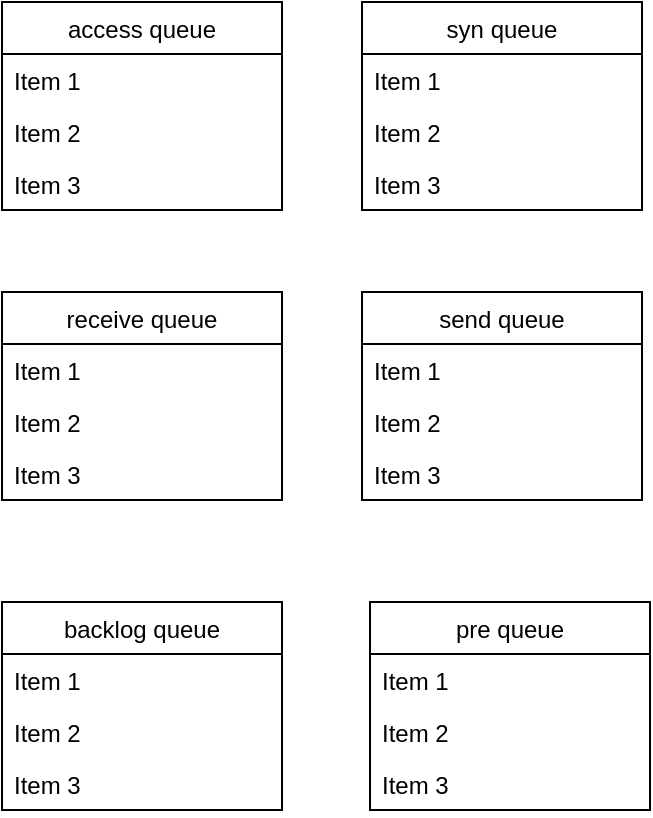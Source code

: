 <mxfile version="14.6.10" type="github">
  <diagram id="uX-Zt4zADZlC-fRpTF9n" name="Page-1">
    <mxGraphModel dx="2066" dy="1007" grid="1" gridSize="10" guides="1" tooltips="1" connect="1" arrows="1" fold="1" page="1" pageScale="1" pageWidth="827" pageHeight="1169" math="0" shadow="0">
      <root>
        <mxCell id="0" />
        <mxCell id="1" parent="0" />
        <mxCell id="-xEq3xmpEfC_BoTtB63_-1" value="access queue" style="swimlane;fontStyle=0;childLayout=stackLayout;horizontal=1;startSize=26;fillColor=none;horizontalStack=0;resizeParent=1;resizeParentMax=0;resizeLast=0;collapsible=1;marginBottom=0;" vertex="1" parent="1">
          <mxGeometry x="160" y="440" width="140" height="104" as="geometry" />
        </mxCell>
        <mxCell id="-xEq3xmpEfC_BoTtB63_-2" value="Item 1" style="text;strokeColor=none;fillColor=none;align=left;verticalAlign=top;spacingLeft=4;spacingRight=4;overflow=hidden;rotatable=0;points=[[0,0.5],[1,0.5]];portConstraint=eastwest;" vertex="1" parent="-xEq3xmpEfC_BoTtB63_-1">
          <mxGeometry y="26" width="140" height="26" as="geometry" />
        </mxCell>
        <mxCell id="-xEq3xmpEfC_BoTtB63_-3" value="Item 2" style="text;strokeColor=none;fillColor=none;align=left;verticalAlign=top;spacingLeft=4;spacingRight=4;overflow=hidden;rotatable=0;points=[[0,0.5],[1,0.5]];portConstraint=eastwest;" vertex="1" parent="-xEq3xmpEfC_BoTtB63_-1">
          <mxGeometry y="52" width="140" height="26" as="geometry" />
        </mxCell>
        <mxCell id="-xEq3xmpEfC_BoTtB63_-4" value="Item 3" style="text;strokeColor=none;fillColor=none;align=left;verticalAlign=top;spacingLeft=4;spacingRight=4;overflow=hidden;rotatable=0;points=[[0,0.5],[1,0.5]];portConstraint=eastwest;" vertex="1" parent="-xEq3xmpEfC_BoTtB63_-1">
          <mxGeometry y="78" width="140" height="26" as="geometry" />
        </mxCell>
        <mxCell id="-xEq3xmpEfC_BoTtB63_-5" value="syn queue" style="swimlane;fontStyle=0;childLayout=stackLayout;horizontal=1;startSize=26;fillColor=none;horizontalStack=0;resizeParent=1;resizeParentMax=0;resizeLast=0;collapsible=1;marginBottom=0;" vertex="1" parent="1">
          <mxGeometry x="340" y="440" width="140" height="104" as="geometry" />
        </mxCell>
        <mxCell id="-xEq3xmpEfC_BoTtB63_-6" value="Item 1" style="text;strokeColor=none;fillColor=none;align=left;verticalAlign=top;spacingLeft=4;spacingRight=4;overflow=hidden;rotatable=0;points=[[0,0.5],[1,0.5]];portConstraint=eastwest;" vertex="1" parent="-xEq3xmpEfC_BoTtB63_-5">
          <mxGeometry y="26" width="140" height="26" as="geometry" />
        </mxCell>
        <mxCell id="-xEq3xmpEfC_BoTtB63_-7" value="Item 2" style="text;strokeColor=none;fillColor=none;align=left;verticalAlign=top;spacingLeft=4;spacingRight=4;overflow=hidden;rotatable=0;points=[[0,0.5],[1,0.5]];portConstraint=eastwest;" vertex="1" parent="-xEq3xmpEfC_BoTtB63_-5">
          <mxGeometry y="52" width="140" height="26" as="geometry" />
        </mxCell>
        <mxCell id="-xEq3xmpEfC_BoTtB63_-8" value="Item 3" style="text;strokeColor=none;fillColor=none;align=left;verticalAlign=top;spacingLeft=4;spacingRight=4;overflow=hidden;rotatable=0;points=[[0,0.5],[1,0.5]];portConstraint=eastwest;" vertex="1" parent="-xEq3xmpEfC_BoTtB63_-5">
          <mxGeometry y="78" width="140" height="26" as="geometry" />
        </mxCell>
        <mxCell id="-xEq3xmpEfC_BoTtB63_-9" value="receive queue" style="swimlane;fontStyle=0;childLayout=stackLayout;horizontal=1;startSize=26;fillColor=none;horizontalStack=0;resizeParent=1;resizeParentMax=0;resizeLast=0;collapsible=1;marginBottom=0;" vertex="1" parent="1">
          <mxGeometry x="160" y="585" width="140" height="104" as="geometry" />
        </mxCell>
        <mxCell id="-xEq3xmpEfC_BoTtB63_-10" value="Item 1" style="text;strokeColor=none;fillColor=none;align=left;verticalAlign=top;spacingLeft=4;spacingRight=4;overflow=hidden;rotatable=0;points=[[0,0.5],[1,0.5]];portConstraint=eastwest;" vertex="1" parent="-xEq3xmpEfC_BoTtB63_-9">
          <mxGeometry y="26" width="140" height="26" as="geometry" />
        </mxCell>
        <mxCell id="-xEq3xmpEfC_BoTtB63_-11" value="Item 2" style="text;strokeColor=none;fillColor=none;align=left;verticalAlign=top;spacingLeft=4;spacingRight=4;overflow=hidden;rotatable=0;points=[[0,0.5],[1,0.5]];portConstraint=eastwest;" vertex="1" parent="-xEq3xmpEfC_BoTtB63_-9">
          <mxGeometry y="52" width="140" height="26" as="geometry" />
        </mxCell>
        <mxCell id="-xEq3xmpEfC_BoTtB63_-12" value="Item 3" style="text;strokeColor=none;fillColor=none;align=left;verticalAlign=top;spacingLeft=4;spacingRight=4;overflow=hidden;rotatable=0;points=[[0,0.5],[1,0.5]];portConstraint=eastwest;" vertex="1" parent="-xEq3xmpEfC_BoTtB63_-9">
          <mxGeometry y="78" width="140" height="26" as="geometry" />
        </mxCell>
        <mxCell id="-xEq3xmpEfC_BoTtB63_-13" value="send queue" style="swimlane;fontStyle=0;childLayout=stackLayout;horizontal=1;startSize=26;fillColor=none;horizontalStack=0;resizeParent=1;resizeParentMax=0;resizeLast=0;collapsible=1;marginBottom=0;" vertex="1" parent="1">
          <mxGeometry x="340" y="585" width="140" height="104" as="geometry" />
        </mxCell>
        <mxCell id="-xEq3xmpEfC_BoTtB63_-14" value="Item 1" style="text;strokeColor=none;fillColor=none;align=left;verticalAlign=top;spacingLeft=4;spacingRight=4;overflow=hidden;rotatable=0;points=[[0,0.5],[1,0.5]];portConstraint=eastwest;" vertex="1" parent="-xEq3xmpEfC_BoTtB63_-13">
          <mxGeometry y="26" width="140" height="26" as="geometry" />
        </mxCell>
        <mxCell id="-xEq3xmpEfC_BoTtB63_-15" value="Item 2" style="text;strokeColor=none;fillColor=none;align=left;verticalAlign=top;spacingLeft=4;spacingRight=4;overflow=hidden;rotatable=0;points=[[0,0.5],[1,0.5]];portConstraint=eastwest;" vertex="1" parent="-xEq3xmpEfC_BoTtB63_-13">
          <mxGeometry y="52" width="140" height="26" as="geometry" />
        </mxCell>
        <mxCell id="-xEq3xmpEfC_BoTtB63_-16" value="Item 3" style="text;strokeColor=none;fillColor=none;align=left;verticalAlign=top;spacingLeft=4;spacingRight=4;overflow=hidden;rotatable=0;points=[[0,0.5],[1,0.5]];portConstraint=eastwest;" vertex="1" parent="-xEq3xmpEfC_BoTtB63_-13">
          <mxGeometry y="78" width="140" height="26" as="geometry" />
        </mxCell>
        <mxCell id="-xEq3xmpEfC_BoTtB63_-17" value="backlog queue" style="swimlane;fontStyle=0;childLayout=stackLayout;horizontal=1;startSize=26;fillColor=none;horizontalStack=0;resizeParent=1;resizeParentMax=0;resizeLast=0;collapsible=1;marginBottom=0;" vertex="1" parent="1">
          <mxGeometry x="160" y="740" width="140" height="104" as="geometry" />
        </mxCell>
        <mxCell id="-xEq3xmpEfC_BoTtB63_-18" value="Item 1" style="text;strokeColor=none;fillColor=none;align=left;verticalAlign=top;spacingLeft=4;spacingRight=4;overflow=hidden;rotatable=0;points=[[0,0.5],[1,0.5]];portConstraint=eastwest;" vertex="1" parent="-xEq3xmpEfC_BoTtB63_-17">
          <mxGeometry y="26" width="140" height="26" as="geometry" />
        </mxCell>
        <mxCell id="-xEq3xmpEfC_BoTtB63_-19" value="Item 2" style="text;strokeColor=none;fillColor=none;align=left;verticalAlign=top;spacingLeft=4;spacingRight=4;overflow=hidden;rotatable=0;points=[[0,0.5],[1,0.5]];portConstraint=eastwest;" vertex="1" parent="-xEq3xmpEfC_BoTtB63_-17">
          <mxGeometry y="52" width="140" height="26" as="geometry" />
        </mxCell>
        <mxCell id="-xEq3xmpEfC_BoTtB63_-20" value="Item 3" style="text;strokeColor=none;fillColor=none;align=left;verticalAlign=top;spacingLeft=4;spacingRight=4;overflow=hidden;rotatable=0;points=[[0,0.5],[1,0.5]];portConstraint=eastwest;" vertex="1" parent="-xEq3xmpEfC_BoTtB63_-17">
          <mxGeometry y="78" width="140" height="26" as="geometry" />
        </mxCell>
        <mxCell id="-xEq3xmpEfC_BoTtB63_-21" value="pre queue" style="swimlane;fontStyle=0;childLayout=stackLayout;horizontal=1;startSize=26;fillColor=none;horizontalStack=0;resizeParent=1;resizeParentMax=0;resizeLast=0;collapsible=1;marginBottom=0;" vertex="1" parent="1">
          <mxGeometry x="344" y="740" width="140" height="104" as="geometry" />
        </mxCell>
        <mxCell id="-xEq3xmpEfC_BoTtB63_-22" value="Item 1" style="text;strokeColor=none;fillColor=none;align=left;verticalAlign=top;spacingLeft=4;spacingRight=4;overflow=hidden;rotatable=0;points=[[0,0.5],[1,0.5]];portConstraint=eastwest;" vertex="1" parent="-xEq3xmpEfC_BoTtB63_-21">
          <mxGeometry y="26" width="140" height="26" as="geometry" />
        </mxCell>
        <mxCell id="-xEq3xmpEfC_BoTtB63_-23" value="Item 2" style="text;strokeColor=none;fillColor=none;align=left;verticalAlign=top;spacingLeft=4;spacingRight=4;overflow=hidden;rotatable=0;points=[[0,0.5],[1,0.5]];portConstraint=eastwest;" vertex="1" parent="-xEq3xmpEfC_BoTtB63_-21">
          <mxGeometry y="52" width="140" height="26" as="geometry" />
        </mxCell>
        <mxCell id="-xEq3xmpEfC_BoTtB63_-24" value="Item 3" style="text;strokeColor=none;fillColor=none;align=left;verticalAlign=top;spacingLeft=4;spacingRight=4;overflow=hidden;rotatable=0;points=[[0,0.5],[1,0.5]];portConstraint=eastwest;" vertex="1" parent="-xEq3xmpEfC_BoTtB63_-21">
          <mxGeometry y="78" width="140" height="26" as="geometry" />
        </mxCell>
      </root>
    </mxGraphModel>
  </diagram>
</mxfile>
